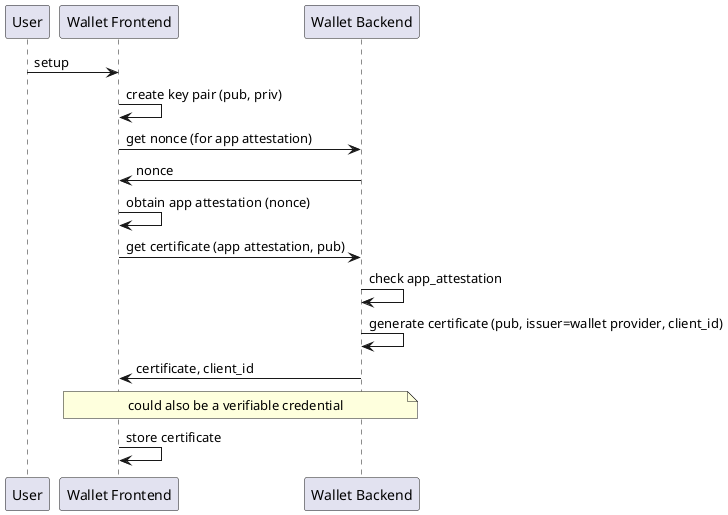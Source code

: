 @startuml
participant User as u
participant "Wallet Frontend" as w
participant "Wallet Backend" as b

u -> w : setup
w -> w : create key pair (pub, priv)
w -> b : get nonce (for app attestation)
b -> w : nonce
w -> w : obtain app attestation (nonce)
w -> b : get certificate (app attestation, pub)
b -> b : check app_attestation
b -> b : generate certificate (pub, issuer=wallet provider, client_id)
b -> w : certificate, client_id
note over w,b: could also be a verifiable credential
w -> w: store certificate
@enduml